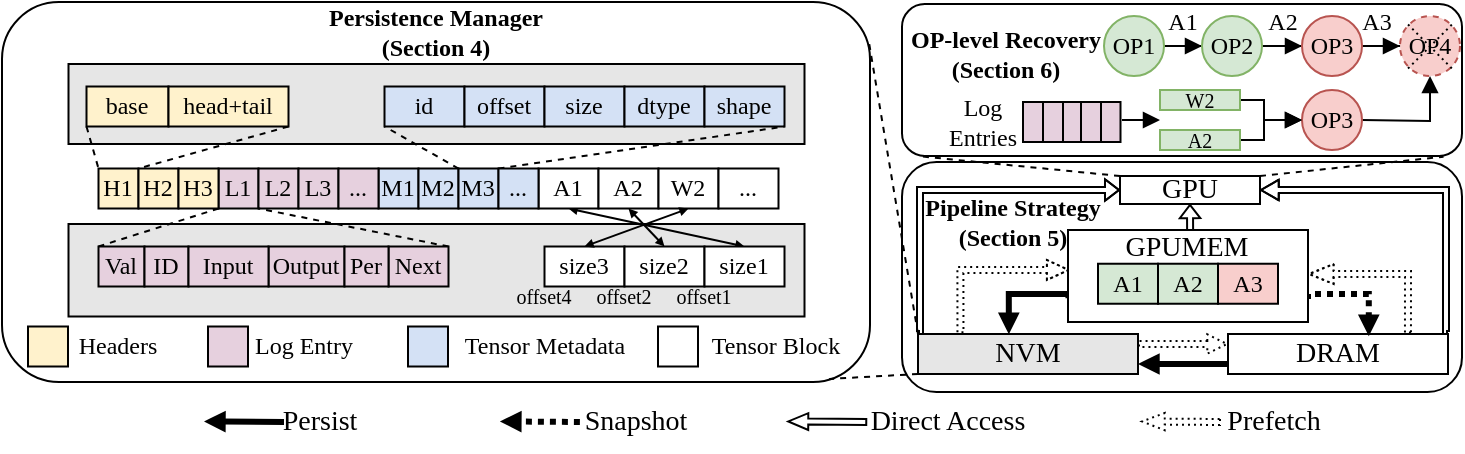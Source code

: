 <mxfile version="24.7.1" type="github">
  <diagram name="第 1 页" id="_ptrRFgUfufC5udD_pL1">
    <mxGraphModel dx="1158" dy="654" grid="1" gridSize="10" guides="1" tooltips="1" connect="1" arrows="1" fold="1" page="1" pageScale="1" pageWidth="827" pageHeight="1169" math="0" shadow="0">
      <root>
        <mxCell id="0" />
        <mxCell id="1" parent="0" />
        <mxCell id="TOuNfcGNLnMNuh-A6v8q-1" value="" style="rounded=1;whiteSpace=wrap;html=1;fillColor=none;fontFamily=Times New Roman;" vertex="1" parent="1">
          <mxGeometry x="480" y="151" width="280" height="76" as="geometry" />
        </mxCell>
        <mxCell id="TOuNfcGNLnMNuh-A6v8q-2" value="" style="rounded=1;whiteSpace=wrap;html=1;fillColor=none;fontFamily=Times New Roman;" vertex="1" parent="1">
          <mxGeometry x="480" y="230" width="280" height="115" as="geometry" />
        </mxCell>
        <mxCell id="TOuNfcGNLnMNuh-A6v8q-3" style="edgeStyle=orthogonalEdgeStyle;rounded=0;orthogonalLoop=1;jettySize=auto;html=1;startArrow=block;startFill=1;endArrow=none;endFill=0;strokeColor=default;strokeWidth=1;align=center;verticalAlign=middle;arcSize=20;fontFamily=Times New Roman;fontSize=11;fontColor=default;labelBackgroundColor=default;sourcePerimeterSpacing=0;targetPerimeterSpacing=0;shape=flexArrow;endSize=3;startSize=2.63;startWidth=6.271;width=3;exitX=1;exitY=0.5;exitDx=0;exitDy=0;" edge="1" parent="1" source="TOuNfcGNLnMNuh-A6v8q-5">
          <mxGeometry relative="1" as="geometry">
            <Array as="points">
              <mxPoint x="752" y="244" />
              <mxPoint x="752" y="316" />
            </Array>
            <mxPoint x="657" y="166" as="sourcePoint" />
            <mxPoint x="753" y="316" as="targetPoint" />
          </mxGeometry>
        </mxCell>
        <mxCell id="TOuNfcGNLnMNuh-A6v8q-4" style="edgeStyle=orthogonalEdgeStyle;rounded=0;orthogonalLoop=1;jettySize=auto;html=1;entryX=0;entryY=0;entryDx=0;entryDy=0;endArrow=none;endFill=0;startArrow=block;startFill=1;strokeColor=default;strokeWidth=1;align=center;verticalAlign=middle;arcSize=20;fontFamily=Times New Roman;fontSize=11;fontColor=default;labelBackgroundColor=default;sourcePerimeterSpacing=0;targetPerimeterSpacing=0;shape=flexArrow;startSize=2.001;endSize=3;width=3;startWidth=6.697;exitX=0;exitY=0.5;exitDx=0;exitDy=0;" edge="1" parent="1" source="TOuNfcGNLnMNuh-A6v8q-5" target="TOuNfcGNLnMNuh-A6v8q-7">
          <mxGeometry relative="1" as="geometry">
            <Array as="points">
              <mxPoint x="489" y="244" />
              <mxPoint x="489" y="316" />
            </Array>
            <mxPoint x="589" y="166" as="sourcePoint" />
            <mxPoint x="489" y="296" as="targetPoint" />
          </mxGeometry>
        </mxCell>
        <mxCell id="TOuNfcGNLnMNuh-A6v8q-5" value="&lt;font style=&quot;font-size: 14px;&quot;&gt;GPU&lt;/font&gt;" style="rounded=0;whiteSpace=wrap;html=1;fillColor=none;fontFamily=Times New Roman;" vertex="1" parent="1">
          <mxGeometry x="589" y="237" width="70" height="14" as="geometry" />
        </mxCell>
        <mxCell id="TOuNfcGNLnMNuh-A6v8q-6" style="edgeStyle=orthogonalEdgeStyle;rounded=0;orthogonalLoop=1;jettySize=auto;html=1;exitX=0.193;exitY=-0.019;exitDx=0;exitDy=0;entryX=0.007;entryY=0.453;entryDx=0;entryDy=0;exitPerimeter=0;dashed=1;dashPattern=1 2;strokeColor=default;strokeWidth=1;align=center;verticalAlign=middle;fontFamily=Times New Roman;fontSize=11;fontColor=default;labelBackgroundColor=default;endArrow=block;endFill=1;shape=flexArrow;endWidth=6;endSize=3.28;width=3;entryPerimeter=0;" edge="1" parent="1" source="TOuNfcGNLnMNuh-A6v8q-7" target="TOuNfcGNLnMNuh-A6v8q-52">
          <mxGeometry relative="1" as="geometry">
            <Array as="points">
              <mxPoint x="509" y="284" />
              <mxPoint x="564" y="284" />
            </Array>
          </mxGeometry>
        </mxCell>
        <mxCell id="TOuNfcGNLnMNuh-A6v8q-7" value="&lt;font style=&quot;font-size: 14px;&quot;&gt;NVM&lt;/font&gt;" style="rounded=0;whiteSpace=wrap;html=1;fontFamily=Times New Roman;fillColor=#E6E6E6;" vertex="1" parent="1">
          <mxGeometry x="488" y="316" width="110" height="20" as="geometry" />
        </mxCell>
        <mxCell id="TOuNfcGNLnMNuh-A6v8q-8" style="rounded=0;orthogonalLoop=1;jettySize=auto;html=1;exitX=0;exitY=0.25;exitDx=0;exitDy=0;strokeWidth=1;entryX=1;entryY=0.25;entryDx=0;entryDy=0;endArrow=none;endFill=0;dashed=1;dashPattern=1 2;strokeColor=default;align=center;verticalAlign=middle;fontFamily=Times New Roman;fontSize=11;fontColor=default;labelBackgroundColor=default;shape=flexArrow;width=3;startSize=2.95;endSize=3.311;endWidth=5.645;startArrow=block;startWidth=5.645;" edge="1" parent="1" source="TOuNfcGNLnMNuh-A6v8q-11" target="TOuNfcGNLnMNuh-A6v8q-7">
          <mxGeometry relative="1" as="geometry">
            <mxPoint x="653" y="305" as="sourcePoint" />
            <mxPoint x="603" y="305" as="targetPoint" />
          </mxGeometry>
        </mxCell>
        <mxCell id="TOuNfcGNLnMNuh-A6v8q-9" style="edgeStyle=orthogonalEdgeStyle;rounded=0;orthogonalLoop=1;jettySize=auto;html=1;exitX=0.818;exitY=-0.015;exitDx=0;exitDy=0;entryX=1.001;entryY=0.481;entryDx=0;entryDy=0;exitPerimeter=0;dashed=1;dashPattern=1 2;strokeColor=default;strokeWidth=1;align=center;verticalAlign=middle;fontFamily=Times New Roman;fontSize=11;fontColor=default;labelBackgroundColor=default;endArrow=block;endFill=1;shape=flexArrow;width=3;endWidth=5.968;endSize=3.731;entryPerimeter=0;" edge="1" parent="1" source="TOuNfcGNLnMNuh-A6v8q-11" target="TOuNfcGNLnMNuh-A6v8q-52">
          <mxGeometry relative="1" as="geometry">
            <Array as="points">
              <mxPoint x="733" y="286" />
              <mxPoint x="683" y="286" />
            </Array>
          </mxGeometry>
        </mxCell>
        <mxCell id="TOuNfcGNLnMNuh-A6v8q-10" style="edgeStyle=orthogonalEdgeStyle;rounded=0;orthogonalLoop=1;jettySize=auto;html=1;exitX=0;exitY=0.75;exitDx=0;exitDy=0;entryX=1;entryY=0.75;entryDx=0;entryDy=0;strokeWidth=3;endArrow=block;endFill=1;startSize=6;endSize=3;fontFamily=Times New Roman;" edge="1" parent="1" source="TOuNfcGNLnMNuh-A6v8q-11" target="TOuNfcGNLnMNuh-A6v8q-7">
          <mxGeometry relative="1" as="geometry" />
        </mxCell>
        <mxCell id="TOuNfcGNLnMNuh-A6v8q-11" value="&lt;font style=&quot;font-size: 14px;&quot;&gt;DRAM&lt;/font&gt;" style="rounded=0;whiteSpace=wrap;html=1;fontFamily=Times New Roman;" vertex="1" parent="1">
          <mxGeometry x="643" y="316" width="110" height="20" as="geometry" />
        </mxCell>
        <mxCell id="TOuNfcGNLnMNuh-A6v8q-12" value="" style="rounded=1;whiteSpace=wrap;html=1;fontFamily=Times New Roman;" vertex="1" parent="1">
          <mxGeometry x="30" y="150" width="434" height="190" as="geometry" />
        </mxCell>
        <mxCell id="TOuNfcGNLnMNuh-A6v8q-13" style="edgeStyle=orthogonalEdgeStyle;rounded=0;orthogonalLoop=1;jettySize=auto;html=1;exitX=0.002;exitY=0.741;exitDx=0;exitDy=0;strokeColor=default;strokeWidth=3;align=center;verticalAlign=middle;fontFamily=Times New Roman;fontSize=11;fontColor=default;labelBackgroundColor=default;endArrow=block;endFill=1;endSize=3;entryX=0.413;entryY=0.006;entryDx=0;entryDy=0;entryPerimeter=0;exitPerimeter=0;" edge="1" parent="1" source="TOuNfcGNLnMNuh-A6v8q-52" target="TOuNfcGNLnMNuh-A6v8q-7">
          <mxGeometry relative="1" as="geometry">
            <mxPoint x="533" y="296" as="targetPoint" />
            <Array as="points">
              <mxPoint x="533" y="296" />
            </Array>
          </mxGeometry>
        </mxCell>
        <mxCell id="TOuNfcGNLnMNuh-A6v8q-14" style="edgeStyle=orthogonalEdgeStyle;rounded=0;orthogonalLoop=1;jettySize=auto;html=1;exitX=1;exitY=0.75;exitDx=0;exitDy=0;strokeWidth=3;endArrow=block;endFill=1;endSize=3;entryX=0.64;entryY=0.056;entryDx=0;entryDy=0;entryPerimeter=0;dashed=1;dashPattern=1 1;fontFamily=Times New Roman;" edge="1" parent="1" source="TOuNfcGNLnMNuh-A6v8q-52" target="TOuNfcGNLnMNuh-A6v8q-11">
          <mxGeometry relative="1" as="geometry">
            <mxPoint x="713" y="296" as="targetPoint" />
            <Array as="points">
              <mxPoint x="683" y="296" />
              <mxPoint x="713" y="296" />
            </Array>
          </mxGeometry>
        </mxCell>
        <mxCell id="TOuNfcGNLnMNuh-A6v8q-15" style="edgeStyle=orthogonalEdgeStyle;rounded=0;orthogonalLoop=1;jettySize=auto;html=1;entryX=0.5;entryY=1;entryDx=0;entryDy=0;endArrow=block;endFill=0;strokeColor=default;strokeWidth=1;align=center;verticalAlign=middle;arcSize=20;fontFamily=Times New Roman;fontSize=11;fontColor=default;labelBackgroundColor=default;startArrow=none;startFill=0;sourcePerimeterSpacing=0;targetPerimeterSpacing=0;shape=flexArrow;width=3;endSize=1.857;startSize=3;endWidth=6.214;exitX=0.51;exitY=0.021;exitDx=0;exitDy=0;exitPerimeter=0;" edge="1" parent="1" target="TOuNfcGNLnMNuh-A6v8q-5">
          <mxGeometry relative="1" as="geometry">
            <mxPoint x="624.1" y="275.63" as="sourcePoint" />
          </mxGeometry>
        </mxCell>
        <mxCell id="TOuNfcGNLnMNuh-A6v8q-40" value="&lt;font style=&quot;font-size: 14px;&quot;&gt;Persist&lt;/font&gt;" style="text;html=1;align=center;verticalAlign=middle;whiteSpace=wrap;rounded=0;fontFamily=Times New Roman;" vertex="1" parent="1">
          <mxGeometry x="159" y="345" width="60" height="30" as="geometry" />
        </mxCell>
        <mxCell id="TOuNfcGNLnMNuh-A6v8q-41" style="rounded=0;orthogonalLoop=1;jettySize=auto;html=1;strokeWidth=3;entryX=1;entryY=0.25;entryDx=0;entryDy=0;endArrow=block;endFill=1;endSize=3;dashed=1;dashPattern=1 1;fontFamily=Times New Roman;" edge="1" parent="1">
          <mxGeometry relative="1" as="geometry">
            <mxPoint x="318.95" y="360" as="sourcePoint" />
            <mxPoint x="278.95" y="359.71" as="targetPoint" />
          </mxGeometry>
        </mxCell>
        <mxCell id="TOuNfcGNLnMNuh-A6v8q-42" value="&lt;font style=&quot;font-size: 14px;&quot;&gt;Snapshot&lt;/font&gt;" style="text;html=1;align=center;verticalAlign=middle;whiteSpace=wrap;rounded=0;fontFamily=Times New Roman;" vertex="1" parent="1">
          <mxGeometry x="316.95" y="345" width="60" height="30" as="geometry" />
        </mxCell>
        <mxCell id="TOuNfcGNLnMNuh-A6v8q-43" style="rounded=0;orthogonalLoop=1;jettySize=auto;html=1;strokeWidth=3;entryX=1;entryY=0.25;entryDx=0;entryDy=0;endArrow=block;endFill=1;endSize=3;fontFamily=Times New Roman;" edge="1" parent="1">
          <mxGeometry relative="1" as="geometry">
            <mxPoint x="171" y="360" as="sourcePoint" />
            <mxPoint x="131" y="359.71" as="targetPoint" />
          </mxGeometry>
        </mxCell>
        <mxCell id="TOuNfcGNLnMNuh-A6v8q-44" style="rounded=0;orthogonalLoop=1;jettySize=auto;html=1;strokeWidth=1;entryX=1;entryY=0.25;entryDx=0;entryDy=0;endArrow=block;endFill=1;dashed=1;dashPattern=1 2;shape=flexArrow;width=3;startSize=6;endSize=3.456;endWidth=4.615;fontFamily=Times New Roman;" edge="1" parent="1">
          <mxGeometry relative="1" as="geometry">
            <mxPoint x="639.5" y="360" as="sourcePoint" />
            <mxPoint x="599.5" y="359.71" as="targetPoint" />
          </mxGeometry>
        </mxCell>
        <mxCell id="TOuNfcGNLnMNuh-A6v8q-45" value="&lt;font style=&quot;font-size: 14px;&quot;&gt;Prefetch&lt;/font&gt;" style="text;html=1;align=center;verticalAlign=middle;whiteSpace=wrap;rounded=0;fontFamily=Times New Roman;" vertex="1" parent="1">
          <mxGeometry x="634.5" y="345" width="62" height="30" as="geometry" />
        </mxCell>
        <mxCell id="TOuNfcGNLnMNuh-A6v8q-46" style="rounded=0;orthogonalLoop=1;jettySize=auto;html=1;strokeWidth=1;entryX=1;entryY=0.25;entryDx=0;entryDy=0;endArrow=block;endFill=1;shape=flexArrow;startSize=6;endSize=3;width=3;targetPerimeterSpacing=0;sourcePerimeterSpacing=0;startWidth=20;arcSize=20;endWidth=4.444;fontFamily=Times New Roman;" edge="1" parent="1">
          <mxGeometry relative="1" as="geometry">
            <mxPoint x="462.63" y="360" as="sourcePoint" />
            <mxPoint x="422.63" y="359.71" as="targetPoint" />
          </mxGeometry>
        </mxCell>
        <mxCell id="TOuNfcGNLnMNuh-A6v8q-47" value="&lt;font style=&quot;font-size: 14px;&quot;&gt;Direct Access&lt;/font&gt;" style="text;html=1;align=center;verticalAlign=middle;whiteSpace=wrap;rounded=0;fontFamily=Times New Roman;" vertex="1" parent="1">
          <mxGeometry x="462.63" y="355" width="80" height="10" as="geometry" />
        </mxCell>
        <mxCell id="TOuNfcGNLnMNuh-A6v8q-48" value="&lt;font&gt;&lt;b&gt;Persistence Manager&lt;/b&gt;&lt;/font&gt;&lt;div&gt;&lt;font&gt;&lt;b&gt;(Section 4)&lt;/b&gt;&lt;/font&gt;&lt;/div&gt;" style="text;html=1;align=center;verticalAlign=middle;whiteSpace=wrap;rounded=0;fontFamily=Times New Roman;" vertex="1" parent="1">
          <mxGeometry x="167" y="150" width="160" height="30" as="geometry" />
        </mxCell>
        <mxCell id="TOuNfcGNLnMNuh-A6v8q-50" value="&lt;font&gt;&lt;b&gt;Pipeline Strategy&lt;/b&gt;&lt;/font&gt;&lt;div&gt;&lt;font&gt;&lt;b&gt;(Section 5)&lt;/b&gt;&lt;/font&gt;&lt;/div&gt;" style="text;html=1;align=center;verticalAlign=middle;whiteSpace=wrap;rounded=0;fontFamily=Times New Roman;" vertex="1" parent="1">
          <mxGeometry x="486" y="245" width="99" height="30" as="geometry" />
        </mxCell>
        <mxCell id="TOuNfcGNLnMNuh-A6v8q-51" value="" style="group;fontFamily=Times New Roman;fillColor=#D5E8D4;" vertex="1" connectable="0" parent="1">
          <mxGeometry x="563" y="264" width="120" height="46" as="geometry" />
        </mxCell>
        <mxCell id="TOuNfcGNLnMNuh-A6v8q-52" value="" style="rounded=0;whiteSpace=wrap;html=1;fontFamily=Times New Roman;" vertex="1" parent="TOuNfcGNLnMNuh-A6v8q-51">
          <mxGeometry width="120" height="46" as="geometry" />
        </mxCell>
        <mxCell id="TOuNfcGNLnMNuh-A6v8q-140" value="&lt;font style=&quot;font-size: 14px;&quot;&gt;GPUMEM&lt;/font&gt;" style="text;html=1;align=center;verticalAlign=middle;whiteSpace=wrap;rounded=0;fontFamily=Times New Roman;" vertex="1" parent="TOuNfcGNLnMNuh-A6v8q-51">
          <mxGeometry x="28.43" y="1.533" width="63.13" height="15.333" as="geometry" />
        </mxCell>
        <mxCell id="TOuNfcGNLnMNuh-A6v8q-143" value="A1" style="whiteSpace=wrap;html=1;aspect=fixed;fillColor=#D5E8D4;fontFamily=Times New Roman;" vertex="1" parent="TOuNfcGNLnMNuh-A6v8q-51">
          <mxGeometry x="15" y="16.87" width="30" height="20" as="geometry" />
        </mxCell>
        <mxCell id="TOuNfcGNLnMNuh-A6v8q-144" value="A2" style="whiteSpace=wrap;html=1;aspect=fixed;fillColor=#D5E8D4;fontFamily=Times New Roman;" vertex="1" parent="TOuNfcGNLnMNuh-A6v8q-51">
          <mxGeometry x="45" y="16.87" width="30" height="20" as="geometry" />
        </mxCell>
        <mxCell id="TOuNfcGNLnMNuh-A6v8q-146" value="A3" style="whiteSpace=wrap;html=1;aspect=fixed;fillColor=#F8CECC;fontFamily=Times New Roman;" vertex="1" parent="TOuNfcGNLnMNuh-A6v8q-51">
          <mxGeometry x="75" y="16.87" width="30" height="20" as="geometry" />
        </mxCell>
        <mxCell id="TOuNfcGNLnMNuh-A6v8q-54" style="edgeStyle=orthogonalEdgeStyle;rounded=0;orthogonalLoop=1;jettySize=auto;html=1;entryX=0;entryY=0.5;entryDx=0;entryDy=0;endArrow=block;endFill=1;fontFamily=Times New Roman;" edge="1" parent="1" source="TOuNfcGNLnMNuh-A6v8q-55" target="TOuNfcGNLnMNuh-A6v8q-57">
          <mxGeometry relative="1" as="geometry" />
        </mxCell>
        <mxCell id="TOuNfcGNLnMNuh-A6v8q-55" value="OP1" style="ellipse;whiteSpace=wrap;html=1;aspect=fixed;fillColor=#d5e8d4;strokeColor=#82b366;fontFamily=Times New Roman;" vertex="1" parent="1">
          <mxGeometry x="581" y="157" width="30" height="30" as="geometry" />
        </mxCell>
        <mxCell id="TOuNfcGNLnMNuh-A6v8q-56" style="edgeStyle=orthogonalEdgeStyle;rounded=0;orthogonalLoop=1;jettySize=auto;html=1;entryX=0;entryY=0.5;entryDx=0;entryDy=0;endArrow=block;endFill=1;fontFamily=Times New Roman;" edge="1" parent="1" source="TOuNfcGNLnMNuh-A6v8q-57" target="TOuNfcGNLnMNuh-A6v8q-59">
          <mxGeometry relative="1" as="geometry" />
        </mxCell>
        <mxCell id="TOuNfcGNLnMNuh-A6v8q-57" value="OP2" style="ellipse;whiteSpace=wrap;html=1;aspect=fixed;fillColor=#d5e8d4;strokeColor=#82b366;fontFamily=Times New Roman;" vertex="1" parent="1">
          <mxGeometry x="630" y="157" width="30" height="30" as="geometry" />
        </mxCell>
        <mxCell id="TOuNfcGNLnMNuh-A6v8q-58" style="edgeStyle=orthogonalEdgeStyle;rounded=0;orthogonalLoop=1;jettySize=auto;html=1;entryX=0;entryY=0.5;entryDx=0;entryDy=0;endArrow=block;endFill=1;fontFamily=Times New Roman;" edge="1" parent="1" source="TOuNfcGNLnMNuh-A6v8q-59" target="TOuNfcGNLnMNuh-A6v8q-60">
          <mxGeometry relative="1" as="geometry" />
        </mxCell>
        <mxCell id="TOuNfcGNLnMNuh-A6v8q-59" value="OP3" style="ellipse;whiteSpace=wrap;html=1;aspect=fixed;fillColor=#f8cecc;strokeColor=#b85450;fontFamily=Times New Roman;" vertex="1" parent="1">
          <mxGeometry x="680" y="157" width="30" height="30" as="geometry" />
        </mxCell>
        <mxCell id="TOuNfcGNLnMNuh-A6v8q-60" value="OP4" style="ellipse;whiteSpace=wrap;html=1;aspect=fixed;fillColor=#f8cecc;strokeColor=#b85450;fontFamily=Times New Roman;dashed=1;" vertex="1" parent="1">
          <mxGeometry x="729" y="157" width="30" height="30" as="geometry" />
        </mxCell>
        <mxCell id="TOuNfcGNLnMNuh-A6v8q-62" style="edgeStyle=orthogonalEdgeStyle;rounded=0;orthogonalLoop=1;jettySize=auto;html=1;entryX=0.5;entryY=1;entryDx=0;entryDy=0;endArrow=block;endFill=1;fontFamily=Times New Roman;" edge="1" parent="1" target="TOuNfcGNLnMNuh-A6v8q-60">
          <mxGeometry relative="1" as="geometry">
            <mxPoint x="710.0" y="209.029" as="sourcePoint" />
          </mxGeometry>
        </mxCell>
        <mxCell id="TOuNfcGNLnMNuh-A6v8q-63" value="OP3" style="ellipse;whiteSpace=wrap;html=1;aspect=fixed;fillColor=#f8cecc;strokeColor=#b85450;fontFamily=Times New Roman;" vertex="1" parent="1">
          <mxGeometry x="680" y="194" width="30" height="30" as="geometry" />
        </mxCell>
        <mxCell id="TOuNfcGNLnMNuh-A6v8q-66" value="&lt;font&gt;&lt;b&gt;OP-level Recovery&lt;/b&gt;&lt;/font&gt;&lt;div&gt;&lt;font&gt;&lt;b&gt;(Section 6)&lt;/b&gt;&lt;/font&gt;&lt;/div&gt;" style="text;html=1;align=center;verticalAlign=middle;whiteSpace=wrap;rounded=0;fontFamily=Times New Roman;" vertex="1" parent="1">
          <mxGeometry x="480" y="161.25" width="104" height="30" as="geometry" />
        </mxCell>
        <mxCell id="TOuNfcGNLnMNuh-A6v8q-67" value="A1" style="text;html=1;align=center;verticalAlign=middle;whiteSpace=wrap;rounded=0;fontFamily=Times New Roman;" vertex="1" parent="1">
          <mxGeometry x="605" y="150" width="31" height="20" as="geometry" />
        </mxCell>
        <mxCell id="TOuNfcGNLnMNuh-A6v8q-68" value="A2" style="text;html=1;align=center;verticalAlign=middle;whiteSpace=wrap;rounded=0;fontFamily=Times New Roman;" vertex="1" parent="1">
          <mxGeometry x="655" y="150" width="31" height="20" as="geometry" />
        </mxCell>
        <mxCell id="TOuNfcGNLnMNuh-A6v8q-69" value="A3" style="text;html=1;align=center;verticalAlign=middle;whiteSpace=wrap;rounded=0;fontFamily=Times New Roman;" vertex="1" parent="1">
          <mxGeometry x="702" y="150" width="31" height="20" as="geometry" />
        </mxCell>
        <mxCell id="TOuNfcGNLnMNuh-A6v8q-70" style="edgeStyle=orthogonalEdgeStyle;rounded=0;orthogonalLoop=1;jettySize=auto;html=1;entryX=0;entryY=0.5;entryDx=0;entryDy=0;endArrow=block;endFill=1;fontFamily=Times New Roman;" edge="1" parent="1" source="TOuNfcGNLnMNuh-A6v8q-71">
          <mxGeometry relative="1" as="geometry">
            <Array as="points">
              <mxPoint x="661" y="199" />
              <mxPoint x="661" y="209" />
            </Array>
            <mxPoint x="680.0" y="209" as="targetPoint" />
          </mxGeometry>
        </mxCell>
        <mxCell id="TOuNfcGNLnMNuh-A6v8q-71" value="&lt;p style=&quot;line-height: 100%;&quot;&gt;&lt;font style=&quot;font-size: 10px;&quot;&gt;W2&lt;/font&gt;&lt;/p&gt;" style="rounded=0;whiteSpace=wrap;html=1;fillColor=#d5e8d4;strokeColor=#82b366;fontFamily=Times New Roman;" vertex="1" parent="1">
          <mxGeometry x="609" y="194" width="40" height="10" as="geometry" />
        </mxCell>
        <mxCell id="TOuNfcGNLnMNuh-A6v8q-72" style="edgeStyle=orthogonalEdgeStyle;rounded=0;orthogonalLoop=1;jettySize=auto;html=1;entryX=0;entryY=0.5;entryDx=0;entryDy=0;endArrow=block;endFill=1;fontFamily=Times New Roman;" edge="1" parent="1">
          <mxGeometry relative="1" as="geometry">
            <Array as="points">
              <mxPoint x="661" y="219" />
              <mxPoint x="661" y="209" />
            </Array>
            <mxPoint x="649" y="219.029" as="sourcePoint" />
            <mxPoint x="680.0" y="209" as="targetPoint" />
          </mxGeometry>
        </mxCell>
        <mxCell id="TOuNfcGNLnMNuh-A6v8q-73" value="&lt;p style=&quot;line-height: 100%;&quot;&gt;&lt;font style=&quot;font-size: 10px;&quot;&gt;A2&lt;/font&gt;&lt;/p&gt;" style="rounded=0;whiteSpace=wrap;html=1;fillColor=#d5e8d4;strokeColor=#82b366;fontFamily=Times New Roman;" vertex="1" parent="1">
          <mxGeometry x="609" y="214" width="40" height="10" as="geometry" />
        </mxCell>
        <mxCell id="TOuNfcGNLnMNuh-A6v8q-74" style="rounded=0;orthogonalLoop=1;jettySize=auto;html=1;exitX=0;exitY=0;exitDx=0;exitDy=0;entryX=0.998;entryY=0.095;entryDx=0;entryDy=0;dashed=1;endArrow=none;endFill=0;entryPerimeter=0;fontFamily=Times New Roman;" edge="1" parent="1" source="TOuNfcGNLnMNuh-A6v8q-7" target="TOuNfcGNLnMNuh-A6v8q-12">
          <mxGeometry relative="1" as="geometry" />
        </mxCell>
        <mxCell id="TOuNfcGNLnMNuh-A6v8q-75" style="rounded=0;orthogonalLoop=1;jettySize=auto;html=1;exitX=0;exitY=1;exitDx=0;exitDy=0;endArrow=none;endFill=0;dashed=1;fontFamily=Times New Roman;entryX=0.953;entryY=0.992;entryDx=0;entryDy=0;entryPerimeter=0;" edge="1" parent="1" source="TOuNfcGNLnMNuh-A6v8q-7" target="TOuNfcGNLnMNuh-A6v8q-12">
          <mxGeometry relative="1" as="geometry">
            <mxPoint x="491.7" y="345" as="sourcePoint" />
            <mxPoint x="440.0" y="347.86" as="targetPoint" />
          </mxGeometry>
        </mxCell>
        <mxCell id="TOuNfcGNLnMNuh-A6v8q-76" style="rounded=0;orthogonalLoop=1;jettySize=auto;html=1;exitX=0;exitY=0;exitDx=0;exitDy=0;entryX=0.035;entryY=1.003;entryDx=0;entryDy=0;entryPerimeter=0;dashed=1;endArrow=none;endFill=0;fontFamily=Times New Roman;" edge="1" parent="1" source="TOuNfcGNLnMNuh-A6v8q-5" target="TOuNfcGNLnMNuh-A6v8q-1">
          <mxGeometry relative="1" as="geometry" />
        </mxCell>
        <mxCell id="TOuNfcGNLnMNuh-A6v8q-77" style="rounded=0;orthogonalLoop=1;jettySize=auto;html=1;exitX=1;exitY=0;exitDx=0;exitDy=0;entryX=0.967;entryY=1.005;entryDx=0;entryDy=0;entryPerimeter=0;dashed=1;endArrow=none;endFill=0;fontFamily=Times New Roman;" edge="1" parent="1" source="TOuNfcGNLnMNuh-A6v8q-5" target="TOuNfcGNLnMNuh-A6v8q-1">
          <mxGeometry relative="1" as="geometry" />
        </mxCell>
        <mxCell id="TOuNfcGNLnMNuh-A6v8q-78" value="" style="rounded=0;whiteSpace=wrap;html=1;fillColor=#E6E6E6;fontFamily=Times New Roman;" vertex="1" parent="1">
          <mxGeometry x="63.25" y="181" width="368" height="40" as="geometry" />
        </mxCell>
        <mxCell id="TOuNfcGNLnMNuh-A6v8q-79" value="" style="rounded=0;whiteSpace=wrap;html=1;fillColor=#E6E6E6;fontFamily=Times New Roman;" vertex="1" parent="1">
          <mxGeometry x="63.25" y="261" width="368" height="46.25" as="geometry" />
        </mxCell>
        <mxCell id="TOuNfcGNLnMNuh-A6v8q-80" value="" style="endArrow=none;dashed=1;html=1;rounded=0;entryX=0;entryY=1;entryDx=0;entryDy=0;exitX=0;exitY=0;exitDx=0;exitDy=0;fontFamily=Times New Roman;" edge="1" parent="1" source="TOuNfcGNLnMNuh-A6v8q-88" target="TOuNfcGNLnMNuh-A6v8q-95">
          <mxGeometry width="50" height="50" relative="1" as="geometry">
            <mxPoint x="311.25" y="232.25" as="sourcePoint" />
            <mxPoint x="191.69" y="201.99" as="targetPoint" />
          </mxGeometry>
        </mxCell>
        <mxCell id="TOuNfcGNLnMNuh-A6v8q-81" style="rounded=0;orthogonalLoop=1;jettySize=auto;html=1;entryX=0.5;entryY=0;entryDx=0;entryDy=0;exitX=0.5;exitY=1;exitDx=0;exitDy=0;endSize=2;endArrow=block;endFill=1;fontFamily=Times New Roman;startArrow=block;startFill=1;startSize=2;" edge="1" parent="1" source="TOuNfcGNLnMNuh-A6v8q-82" target="TOuNfcGNLnMNuh-A6v8q-107">
          <mxGeometry relative="1" as="geometry" />
        </mxCell>
        <mxCell id="TOuNfcGNLnMNuh-A6v8q-82" value="A1" style="whiteSpace=wrap;html=1;aspect=fixed;fillColor=#FFFFFF;fontFamily=Times New Roman;" vertex="1" parent="1">
          <mxGeometry x="298.25" y="233.25" width="30" height="20" as="geometry" />
        </mxCell>
        <mxCell id="TOuNfcGNLnMNuh-A6v8q-83" style="rounded=0;orthogonalLoop=1;jettySize=auto;html=1;entryX=0.5;entryY=0;entryDx=0;entryDy=0;exitX=0.5;exitY=1;exitDx=0;exitDy=0;endSize=2;endArrow=block;endFill=1;fontFamily=Times New Roman;startArrow=block;startFill=1;startSize=2;" edge="1" parent="1" source="TOuNfcGNLnMNuh-A6v8q-84" target="TOuNfcGNLnMNuh-A6v8q-106">
          <mxGeometry relative="1" as="geometry" />
        </mxCell>
        <mxCell id="TOuNfcGNLnMNuh-A6v8q-84" value="A2" style="whiteSpace=wrap;html=1;aspect=fixed;fillColor=#FFFFFF;fontFamily=Times New Roman;" vertex="1" parent="1">
          <mxGeometry x="328.25" y="233.25" width="30" height="20" as="geometry" />
        </mxCell>
        <mxCell id="TOuNfcGNLnMNuh-A6v8q-85" value="W2" style="whiteSpace=wrap;html=1;aspect=fixed;fillColor=#FFFFFF;fontFamily=Times New Roman;" vertex="1" parent="1">
          <mxGeometry x="358.25" y="233.25" width="30" height="20" as="geometry" />
        </mxCell>
        <mxCell id="TOuNfcGNLnMNuh-A6v8q-86" value="M1" style="rounded=0;whiteSpace=wrap;html=1;fillColor=#D4E1F5;fontFamily=Times New Roman;" vertex="1" parent="1">
          <mxGeometry x="218.25" y="233.25" width="20" height="20" as="geometry" />
        </mxCell>
        <mxCell id="TOuNfcGNLnMNuh-A6v8q-87" value="M2" style="rounded=0;whiteSpace=wrap;html=1;fillColor=#D4E1F5;fontFamily=Times New Roman;" vertex="1" parent="1">
          <mxGeometry x="238.25" y="233.25" width="20" height="20" as="geometry" />
        </mxCell>
        <mxCell id="TOuNfcGNLnMNuh-A6v8q-88" value="M3" style="rounded=0;whiteSpace=wrap;html=1;fillColor=#D4E1F5;fontFamily=Times New Roman;" vertex="1" parent="1">
          <mxGeometry x="258.25" y="233.25" width="20" height="20" as="geometry" />
        </mxCell>
        <mxCell id="TOuNfcGNLnMNuh-A6v8q-89" value="L1" style="rounded=0;whiteSpace=wrap;html=1;fillColor=#E6D0DE;fontFamily=Times New Roman;" vertex="1" parent="1">
          <mxGeometry x="138.25" y="233.25" width="20" height="20" as="geometry" />
        </mxCell>
        <mxCell id="TOuNfcGNLnMNuh-A6v8q-90" value="L2" style="rounded=0;whiteSpace=wrap;html=1;fillColor=#E6D0DE;fontFamily=Times New Roman;" vertex="1" parent="1">
          <mxGeometry x="158.25" y="233.25" width="20" height="20" as="geometry" />
        </mxCell>
        <mxCell id="TOuNfcGNLnMNuh-A6v8q-91" value="L3" style="rounded=0;whiteSpace=wrap;html=1;fillColor=#E6D0DE;fontFamily=Times New Roman;" vertex="1" parent="1">
          <mxGeometry x="178.25" y="233.25" width="20" height="20" as="geometry" />
        </mxCell>
        <mxCell id="TOuNfcGNLnMNuh-A6v8q-92" value="" style="endArrow=none;dashed=1;html=1;rounded=0;entryX=0;entryY=1;entryDx=0;entryDy=0;exitX=0;exitY=0;exitDx=0;exitDy=0;fontFamily=Times New Roman;" edge="1" parent="1" source="TOuNfcGNLnMNuh-A6v8q-100" target="TOuNfcGNLnMNuh-A6v8q-89">
          <mxGeometry width="50" height="50" relative="1" as="geometry">
            <mxPoint x="170.25" y="277.25" as="sourcePoint" />
            <mxPoint x="201.25" y="220.25" as="targetPoint" />
          </mxGeometry>
        </mxCell>
        <mxCell id="TOuNfcGNLnMNuh-A6v8q-93" value="" style="endArrow=none;dashed=1;html=1;rounded=0;entryX=0;entryY=1;entryDx=0;entryDy=0;exitX=1;exitY=0;exitDx=0;exitDy=0;fontFamily=Times New Roman;" edge="1" parent="1" source="TOuNfcGNLnMNuh-A6v8q-128" target="TOuNfcGNLnMNuh-A6v8q-90">
          <mxGeometry width="50" height="50" relative="1" as="geometry">
            <mxPoint x="346.25" y="277.25" as="sourcePoint" />
            <mxPoint x="231.25" y="262.25" as="targetPoint" />
          </mxGeometry>
        </mxCell>
        <mxCell id="TOuNfcGNLnMNuh-A6v8q-94" value="..." style="rounded=0;whiteSpace=wrap;html=1;fillColor=#E6D0DE;fontFamily=Times New Roman;" vertex="1" parent="1">
          <mxGeometry x="198.25" y="233.25" width="20" height="20" as="geometry" />
        </mxCell>
        <mxCell id="TOuNfcGNLnMNuh-A6v8q-95" value="id" style="rounded=0;whiteSpace=wrap;html=1;fillColor=#D4E1F5;fontFamily=Times New Roman;" vertex="1" parent="1">
          <mxGeometry x="221.25" y="192.25" width="40" height="20" as="geometry" />
        </mxCell>
        <mxCell id="TOuNfcGNLnMNuh-A6v8q-96" value="offset" style="rounded=0;whiteSpace=wrap;html=1;fillColor=#D4E1F5;fontFamily=Times New Roman;" vertex="1" parent="1">
          <mxGeometry x="261.25" y="192.25" width="40" height="20" as="geometry" />
        </mxCell>
        <mxCell id="TOuNfcGNLnMNuh-A6v8q-97" value="size" style="rounded=0;whiteSpace=wrap;html=1;fillColor=#D4E1F5;fontFamily=Times New Roman;" vertex="1" parent="1">
          <mxGeometry x="301.25" y="192.25" width="40" height="20" as="geometry" />
        </mxCell>
        <mxCell id="TOuNfcGNLnMNuh-A6v8q-98" value="dtype" style="rounded=0;whiteSpace=wrap;html=1;fillColor=#D4E1F5;fontFamily=Times New Roman;" vertex="1" parent="1">
          <mxGeometry x="341.25" y="192.25" width="40" height="20" as="geometry" />
        </mxCell>
        <mxCell id="TOuNfcGNLnMNuh-A6v8q-99" value="shape" style="rounded=0;whiteSpace=wrap;html=1;fillColor=#D4E1F5;fontFamily=Times New Roman;" vertex="1" parent="1">
          <mxGeometry x="381.25" y="192.25" width="40" height="20" as="geometry" />
        </mxCell>
        <mxCell id="TOuNfcGNLnMNuh-A6v8q-100" value="Val" style="rounded=0;whiteSpace=wrap;html=1;fillColor=#E6D0DE;fontFamily=Times New Roman;" vertex="1" parent="1">
          <mxGeometry x="78.25" y="272.25" width="23" height="20" as="geometry" />
        </mxCell>
        <mxCell id="TOuNfcGNLnMNuh-A6v8q-101" value="ID" style="rounded=0;whiteSpace=wrap;html=1;fillColor=#E6D0DE;fontFamily=Times New Roman;" vertex="1" parent="1">
          <mxGeometry x="101.25" y="272.25" width="22" height="20" as="geometry" />
        </mxCell>
        <mxCell id="TOuNfcGNLnMNuh-A6v8q-102" value="Output" style="rounded=0;whiteSpace=wrap;html=1;fillColor=#E6D0DE;fontFamily=Times New Roman;" vertex="1" parent="1">
          <mxGeometry x="163.25" y="272.25" width="38" height="20" as="geometry" />
        </mxCell>
        <mxCell id="TOuNfcGNLnMNuh-A6v8q-103" value="Input" style="rounded=0;whiteSpace=wrap;html=1;fillColor=#E6D0DE;fontFamily=Times New Roman;" vertex="1" parent="1">
          <mxGeometry x="123.25" y="272.25" width="40" height="20" as="geometry" />
        </mxCell>
        <mxCell id="TOuNfcGNLnMNuh-A6v8q-104" value="" style="endArrow=none;dashed=1;html=1;rounded=0;entryX=1;entryY=1;entryDx=0;entryDy=0;exitX=1;exitY=0;exitDx=0;exitDy=0;fontFamily=Times New Roman;" edge="1" parent="1" source="TOuNfcGNLnMNuh-A6v8q-88" target="TOuNfcGNLnMNuh-A6v8q-99">
          <mxGeometry width="50" height="50" relative="1" as="geometry">
            <mxPoint x="281.25" y="242.25" as="sourcePoint" />
            <mxPoint x="201.25" y="222.25" as="targetPoint" />
          </mxGeometry>
        </mxCell>
        <mxCell id="TOuNfcGNLnMNuh-A6v8q-105" value="size3" style="rounded=0;whiteSpace=wrap;html=1;fillColor=#FFFFFF;fontFamily=Times New Roman;" vertex="1" parent="1">
          <mxGeometry x="301.25" y="272.25" width="40" height="20" as="geometry" />
        </mxCell>
        <mxCell id="TOuNfcGNLnMNuh-A6v8q-106" value="size2" style="rounded=0;whiteSpace=wrap;html=1;fillColor=#FFFFFF;fontFamily=Times New Roman;" vertex="1" parent="1">
          <mxGeometry x="341.25" y="272.25" width="40" height="20" as="geometry" />
        </mxCell>
        <mxCell id="TOuNfcGNLnMNuh-A6v8q-107" value="size1" style="rounded=0;whiteSpace=wrap;html=1;fillColor=#FFFFFF;fontFamily=Times New Roman;" vertex="1" parent="1">
          <mxGeometry x="381.25" y="272.25" width="40" height="20" as="geometry" />
        </mxCell>
        <mxCell id="TOuNfcGNLnMNuh-A6v8q-108" value="&lt;font style=&quot;font-size: 10px;&quot;&gt;offset4&lt;/font&gt;" style="text;html=1;align=center;verticalAlign=middle;whiteSpace=wrap;rounded=0;fontFamily=Times New Roman;" vertex="1" parent="1">
          <mxGeometry x="281.25" y="292.25" width="40" height="10" as="geometry" />
        </mxCell>
        <mxCell id="TOuNfcGNLnMNuh-A6v8q-109" value="&lt;font style=&quot;font-size: 10px;&quot;&gt;offset2&lt;/font&gt;" style="text;html=1;align=center;verticalAlign=middle;whiteSpace=wrap;rounded=0;fontFamily=Times New Roman;" vertex="1" parent="1">
          <mxGeometry x="321.25" y="292.25" width="40" height="10" as="geometry" />
        </mxCell>
        <mxCell id="TOuNfcGNLnMNuh-A6v8q-110" value="&lt;font style=&quot;font-size: 10px;&quot;&gt;offset1&lt;/font&gt;" style="text;html=1;align=center;verticalAlign=middle;whiteSpace=wrap;rounded=0;fontFamily=Times New Roman;" vertex="1" parent="1">
          <mxGeometry x="361.25" y="292.25" width="40" height="10" as="geometry" />
        </mxCell>
        <mxCell id="TOuNfcGNLnMNuh-A6v8q-111" style="rounded=0;orthogonalLoop=1;jettySize=auto;html=1;entryX=0.5;entryY=0;entryDx=0;entryDy=0;endSize=2;endArrow=block;endFill=1;exitX=0.5;exitY=1;exitDx=0;exitDy=0;fontFamily=Times New Roman;startSize=2;startArrow=block;startFill=1;" edge="1" parent="1" source="TOuNfcGNLnMNuh-A6v8q-85" target="TOuNfcGNLnMNuh-A6v8q-105">
          <mxGeometry relative="1" as="geometry" />
        </mxCell>
        <mxCell id="TOuNfcGNLnMNuh-A6v8q-112" value="H1" style="rounded=0;whiteSpace=wrap;html=1;fillColor=#FFF2CC;fontFamily=Times New Roman;" vertex="1" parent="1">
          <mxGeometry x="78.25" y="233.25" width="20" height="20" as="geometry" />
        </mxCell>
        <mxCell id="TOuNfcGNLnMNuh-A6v8q-113" style="rounded=0;orthogonalLoop=1;jettySize=auto;html=1;exitX=0;exitY=1;exitDx=0;exitDy=0;entryX=0;entryY=0;entryDx=0;entryDy=0;dashed=1;endArrow=none;endFill=0;fontFamily=Times New Roman;" edge="1" parent="1" source="TOuNfcGNLnMNuh-A6v8q-114" target="TOuNfcGNLnMNuh-A6v8q-112">
          <mxGeometry relative="1" as="geometry" />
        </mxCell>
        <mxCell id="TOuNfcGNLnMNuh-A6v8q-114" value="base" style="rounded=0;whiteSpace=wrap;html=1;fillColor=#FFF2CC;fontFamily=Times New Roman;" vertex="1" parent="1">
          <mxGeometry x="72.25" y="192.25" width="41" height="20" as="geometry" />
        </mxCell>
        <mxCell id="TOuNfcGNLnMNuh-A6v8q-115" value="..." style="rounded=0;whiteSpace=wrap;html=1;fillColor=#D4E1F5;fontFamily=Times New Roman;" vertex="1" parent="1">
          <mxGeometry x="278.25" y="233.25" width="20" height="20" as="geometry" />
        </mxCell>
        <mxCell id="TOuNfcGNLnMNuh-A6v8q-116" value="..." style="whiteSpace=wrap;html=1;aspect=fixed;fillColor=#FFFFFF;fontFamily=Times New Roman;" vertex="1" parent="1">
          <mxGeometry x="388.25" y="233.25" width="30" height="20" as="geometry" />
        </mxCell>
        <mxCell id="TOuNfcGNLnMNuh-A6v8q-117" style="rounded=0;orthogonalLoop=1;jettySize=auto;html=1;exitX=1;exitY=1;exitDx=0;exitDy=0;entryX=1;entryY=0;entryDx=0;entryDy=0;dashed=1;endArrow=none;endFill=0;fontFamily=Times New Roman;" edge="1" parent="1" source="TOuNfcGNLnMNuh-A6v8q-130" target="TOuNfcGNLnMNuh-A6v8q-112">
          <mxGeometry relative="1" as="geometry">
            <mxPoint x="81.25" y="222.25" as="sourcePoint" />
            <mxPoint x="111.25" y="242.25" as="targetPoint" />
          </mxGeometry>
        </mxCell>
        <mxCell id="TOuNfcGNLnMNuh-A6v8q-118" value="H2" style="rounded=0;whiteSpace=wrap;html=1;fillColor=#FFF2CC;fontFamily=Times New Roman;" vertex="1" parent="1">
          <mxGeometry x="98.25" y="233.25" width="20" height="20" as="geometry" />
        </mxCell>
        <mxCell id="TOuNfcGNLnMNuh-A6v8q-119" value="H3" style="rounded=0;whiteSpace=wrap;html=1;fillColor=#FFF2CC;fontFamily=Times New Roman;" vertex="1" parent="1">
          <mxGeometry x="118.25" y="233.25" width="20" height="20" as="geometry" />
        </mxCell>
        <mxCell id="TOuNfcGNLnMNuh-A6v8q-120" value="" style="rounded=0;whiteSpace=wrap;html=1;fillColor=#FFF2CC;fontFamily=Times New Roman;" vertex="1" parent="1">
          <mxGeometry x="43" y="312.25" width="20" height="20" as="geometry" />
        </mxCell>
        <mxCell id="TOuNfcGNLnMNuh-A6v8q-121" value="Headers" style="text;html=1;align=center;verticalAlign=middle;whiteSpace=wrap;rounded=0;fontFamily=Times New Roman;" vertex="1" parent="1">
          <mxGeometry x="63" y="314.75" width="50" height="15" as="geometry" />
        </mxCell>
        <mxCell id="TOuNfcGNLnMNuh-A6v8q-122" value="" style="rounded=0;whiteSpace=wrap;html=1;fillColor=#E6D0DE;fontFamily=Times New Roman;" vertex="1" parent="1">
          <mxGeometry x="133" y="312.25" width="20" height="20" as="geometry" />
        </mxCell>
        <mxCell id="TOuNfcGNLnMNuh-A6v8q-123" value="Log Entry" style="text;html=1;align=center;verticalAlign=middle;whiteSpace=wrap;rounded=0;fontFamily=Times New Roman;" vertex="1" parent="1">
          <mxGeometry x="151" y="314.75" width="60" height="15" as="geometry" />
        </mxCell>
        <mxCell id="TOuNfcGNLnMNuh-A6v8q-124" value="" style="rounded=0;whiteSpace=wrap;html=1;fillColor=#D4E1F5;fontFamily=Times New Roman;" vertex="1" parent="1">
          <mxGeometry x="233" y="312.25" width="20" height="20" as="geometry" />
        </mxCell>
        <mxCell id="TOuNfcGNLnMNuh-A6v8q-125" value="Tensor Metadata" style="text;html=1;align=center;verticalAlign=middle;whiteSpace=wrap;rounded=0;fontFamily=Times New Roman;" vertex="1" parent="1">
          <mxGeometry x="251" y="314.75" width="101" height="15" as="geometry" />
        </mxCell>
        <mxCell id="TOuNfcGNLnMNuh-A6v8q-126" value="" style="rounded=0;whiteSpace=wrap;html=1;fillColor=#FFFFFF;fontFamily=Times New Roman;" vertex="1" parent="1">
          <mxGeometry x="358" y="312.25" width="20" height="20" as="geometry" />
        </mxCell>
        <mxCell id="TOuNfcGNLnMNuh-A6v8q-127" value="Tensor Block" style="text;html=1;align=center;verticalAlign=middle;whiteSpace=wrap;rounded=0;fontFamily=Times New Roman;" vertex="1" parent="1">
          <mxGeometry x="378" y="314.75" width="77.5" height="15" as="geometry" />
        </mxCell>
        <mxCell id="TOuNfcGNLnMNuh-A6v8q-128" value="Next" style="rounded=0;whiteSpace=wrap;html=1;fillColor=#E6D0DE;fontFamily=Times New Roman;" vertex="1" parent="1">
          <mxGeometry x="223.25" y="272.25" width="30" height="20" as="geometry" />
        </mxCell>
        <mxCell id="TOuNfcGNLnMNuh-A6v8q-129" value="Per" style="rounded=0;whiteSpace=wrap;html=1;fillColor=#E6D0DE;fontFamily=Times New Roman;" vertex="1" parent="1">
          <mxGeometry x="201.25" y="272.25" width="22" height="20" as="geometry" />
        </mxCell>
        <mxCell id="TOuNfcGNLnMNuh-A6v8q-130" value="head+tail" style="rounded=0;whiteSpace=wrap;html=1;fillColor=#FFF2CC;fontFamily=Times New Roman;" vertex="1" parent="1">
          <mxGeometry x="113.25" y="192.25" width="60" height="20" as="geometry" />
        </mxCell>
        <mxCell id="TOuNfcGNLnMNuh-A6v8q-131" value="" style="shape=table;startSize=0;container=1;collapsible=0;childLayout=tableLayout;fillColor=#E6D0DE;" vertex="1" parent="1">
          <mxGeometry x="540.5" y="200" width="48.75" height="20" as="geometry" />
        </mxCell>
        <mxCell id="TOuNfcGNLnMNuh-A6v8q-132" value="" style="shape=tableRow;horizontal=0;startSize=0;swimlaneHead=0;swimlaneBody=0;strokeColor=inherit;top=0;left=0;bottom=0;right=0;collapsible=0;dropTarget=0;fillColor=none;points=[[0,0.5],[1,0.5]];portConstraint=eastwest;" vertex="1" parent="TOuNfcGNLnMNuh-A6v8q-131">
          <mxGeometry width="48.75" height="20" as="geometry" />
        </mxCell>
        <mxCell id="TOuNfcGNLnMNuh-A6v8q-133" value="" style="shape=partialRectangle;html=1;whiteSpace=wrap;connectable=0;strokeColor=inherit;overflow=hidden;fillColor=none;top=0;left=0;bottom=0;right=0;pointerEvents=1;" vertex="1" parent="TOuNfcGNLnMNuh-A6v8q-132">
          <mxGeometry width="10" height="20" as="geometry">
            <mxRectangle width="10" height="20" as="alternateBounds" />
          </mxGeometry>
        </mxCell>
        <mxCell id="TOuNfcGNLnMNuh-A6v8q-134" value="" style="shape=partialRectangle;html=1;whiteSpace=wrap;connectable=0;strokeColor=inherit;overflow=hidden;fillColor=none;top=0;left=0;bottom=0;right=0;pointerEvents=1;" vertex="1" parent="TOuNfcGNLnMNuh-A6v8q-132">
          <mxGeometry x="10" width="10" height="20" as="geometry">
            <mxRectangle width="10" height="20" as="alternateBounds" />
          </mxGeometry>
        </mxCell>
        <mxCell id="TOuNfcGNLnMNuh-A6v8q-135" value="" style="shape=partialRectangle;html=1;whiteSpace=wrap;connectable=0;strokeColor=inherit;overflow=hidden;fillColor=none;top=0;left=0;bottom=0;right=0;pointerEvents=1;" vertex="1" parent="TOuNfcGNLnMNuh-A6v8q-132">
          <mxGeometry x="20" width="9" height="20" as="geometry">
            <mxRectangle width="9" height="20" as="alternateBounds" />
          </mxGeometry>
        </mxCell>
        <mxCell id="TOuNfcGNLnMNuh-A6v8q-136" value="" style="shape=partialRectangle;html=1;whiteSpace=wrap;connectable=0;strokeColor=inherit;overflow=hidden;fillColor=none;top=0;left=0;bottom=0;right=0;pointerEvents=1;" vertex="1" parent="TOuNfcGNLnMNuh-A6v8q-132">
          <mxGeometry x="29" width="10" height="20" as="geometry">
            <mxRectangle width="10" height="20" as="alternateBounds" />
          </mxGeometry>
        </mxCell>
        <mxCell id="TOuNfcGNLnMNuh-A6v8q-137" value="" style="shape=partialRectangle;html=1;whiteSpace=wrap;connectable=0;strokeColor=inherit;overflow=hidden;fillColor=none;top=0;left=0;bottom=0;right=0;pointerEvents=1;" vertex="1" parent="TOuNfcGNLnMNuh-A6v8q-132">
          <mxGeometry x="39" width="10" height="20" as="geometry">
            <mxRectangle width="10" height="20" as="alternateBounds" />
          </mxGeometry>
        </mxCell>
        <mxCell id="TOuNfcGNLnMNuh-A6v8q-139" value="Log Entries" style="text;html=1;align=center;verticalAlign=middle;whiteSpace=wrap;rounded=0;fontFamily=Times New Roman;" vertex="1" parent="1">
          <mxGeometry x="500" y="200" width="40.5" height="20" as="geometry" />
        </mxCell>
        <mxCell id="TOuNfcGNLnMNuh-A6v8q-142" style="edgeStyle=orthogonalEdgeStyle;rounded=0;orthogonalLoop=1;jettySize=auto;html=1;entryX=0;entryY=0.5;entryDx=0;entryDy=0;endArrow=block;endFill=1;fontFamily=Times New Roman;" edge="1" parent="1">
          <mxGeometry relative="1" as="geometry">
            <mxPoint x="590" y="209" as="sourcePoint" />
            <mxPoint x="609" y="209" as="targetPoint" />
          </mxGeometry>
        </mxCell>
        <mxCell id="TOuNfcGNLnMNuh-A6v8q-153" style="rounded=0;orthogonalLoop=1;jettySize=auto;html=1;exitX=0;exitY=0;exitDx=0;exitDy=0;entryX=0.86;entryY=0.868;entryDx=0;entryDy=0;strokeWidth=1;dashed=1;endArrow=none;endFill=0;dashPattern=1 2;entryPerimeter=0;fontFamily=Times New Roman;" edge="1" parent="1">
          <mxGeometry relative="1" as="geometry">
            <mxPoint x="733" y="161.25" as="sourcePoint" />
            <mxPoint x="755" y="183.25" as="targetPoint" />
          </mxGeometry>
        </mxCell>
        <mxCell id="TOuNfcGNLnMNuh-A6v8q-154" style="rounded=0;orthogonalLoop=1;jettySize=auto;html=1;exitX=0;exitY=1;exitDx=0;exitDy=0;entryX=0.859;entryY=0.132;entryDx=0;entryDy=0;dashed=1;endArrow=none;endFill=0;dashPattern=1 2;entryPerimeter=0;fontFamily=Times New Roman;" edge="1" parent="1">
          <mxGeometry relative="1" as="geometry">
            <mxPoint x="733" y="183.25" as="sourcePoint" />
            <mxPoint x="755" y="161.25" as="targetPoint" />
          </mxGeometry>
        </mxCell>
      </root>
    </mxGraphModel>
  </diagram>
</mxfile>
